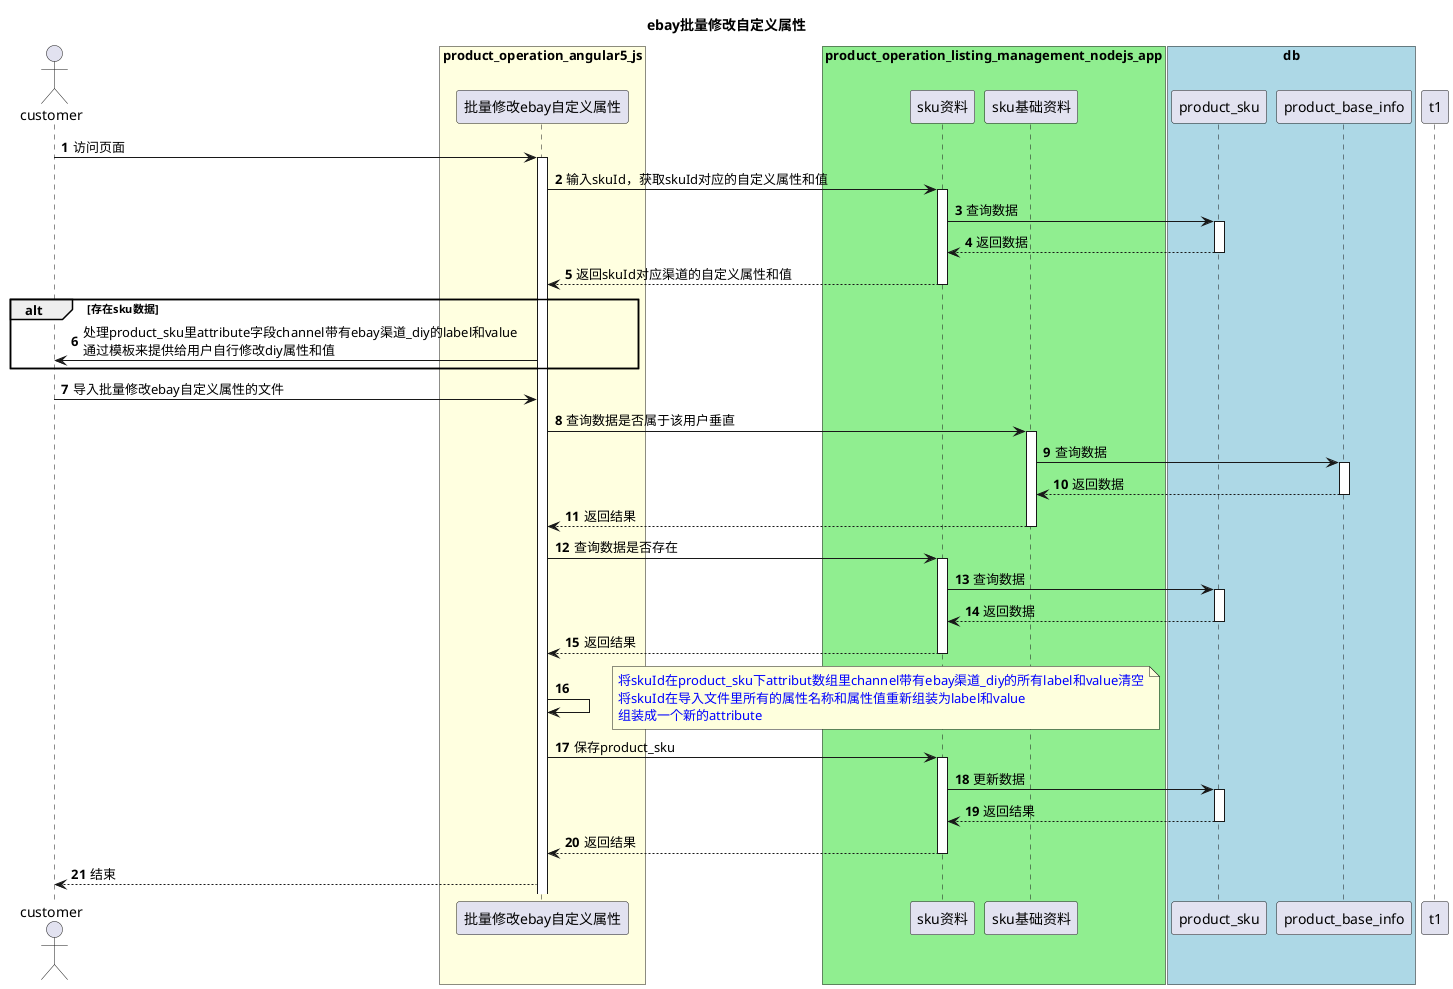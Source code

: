 @startuml
title ebay批量修改自定义属性
autonumber

actor "customer" as customer


box "product_operation_angular5_js" #lightYellow
participant "批量修改ebay自定义属性" as p1
end box

box "product_operation_listing_management_nodejs_app" #lightGreen
participant "sku资料" as n1
participant "sku基础资料" as n2
end box


box "db" #lightBlue
participant "product_sku" as db
participant "product_base_info" as db1
end box

customer -> p1 : 访问页面
activate p1
p1 -> n1 : 输入skuId，获取skuId对应的自定义属性和值
activate n1
n1 -> db : 查询数据
activate db
db --> n1 : 返回数据
deactivate db
n1 --> p1 :  返回skuId对应渠道的自定义属性和值
deactivate n1

alt 存在sku数据
p1 -> customer : 处理product_sku里attribute字段channel带有ebay渠道_diy的label和value\n通过模板来提供给用户自行修改diy属性和值
end

customer -> p1 : 导入批量修改ebay自定义属性的文件
p1 -> n2 : 查询数据是否属于该用户垂直
activate n2
n2 -> db1 : 查询数据
activate db1
db1 --> n2 : 返回数据
deactivate db1
n2 --> p1 : 返回结果
deactivate n2
p1 -> n1 : 查询数据是否存在
activate n1
n1 -> db : 查询数据
activate db
db --> n1 : 返回数据
deactivate db
n1 --> p1 : 返回结果
deactivate n1

p1 -> p1 :
note right
<color #blue>将skuId在product_sku下attribut数组里channel带有ebay渠道_diy的所有label和value清空
<color #blue>将skuId在导入文件里所有的属性名称和属性值重新组装为label和value
<color #blue>组装成一个新的attribute
end note
p1 -> n1 : 保存product_sku
activate n1
n1 -> db : 更新数据
activate db
db --> n1 : 返回结果
deactivate db
n1 --> p1 : 返回结果
deactivate n1
p1 --> customer : 结束
deactivate t1
@enduml